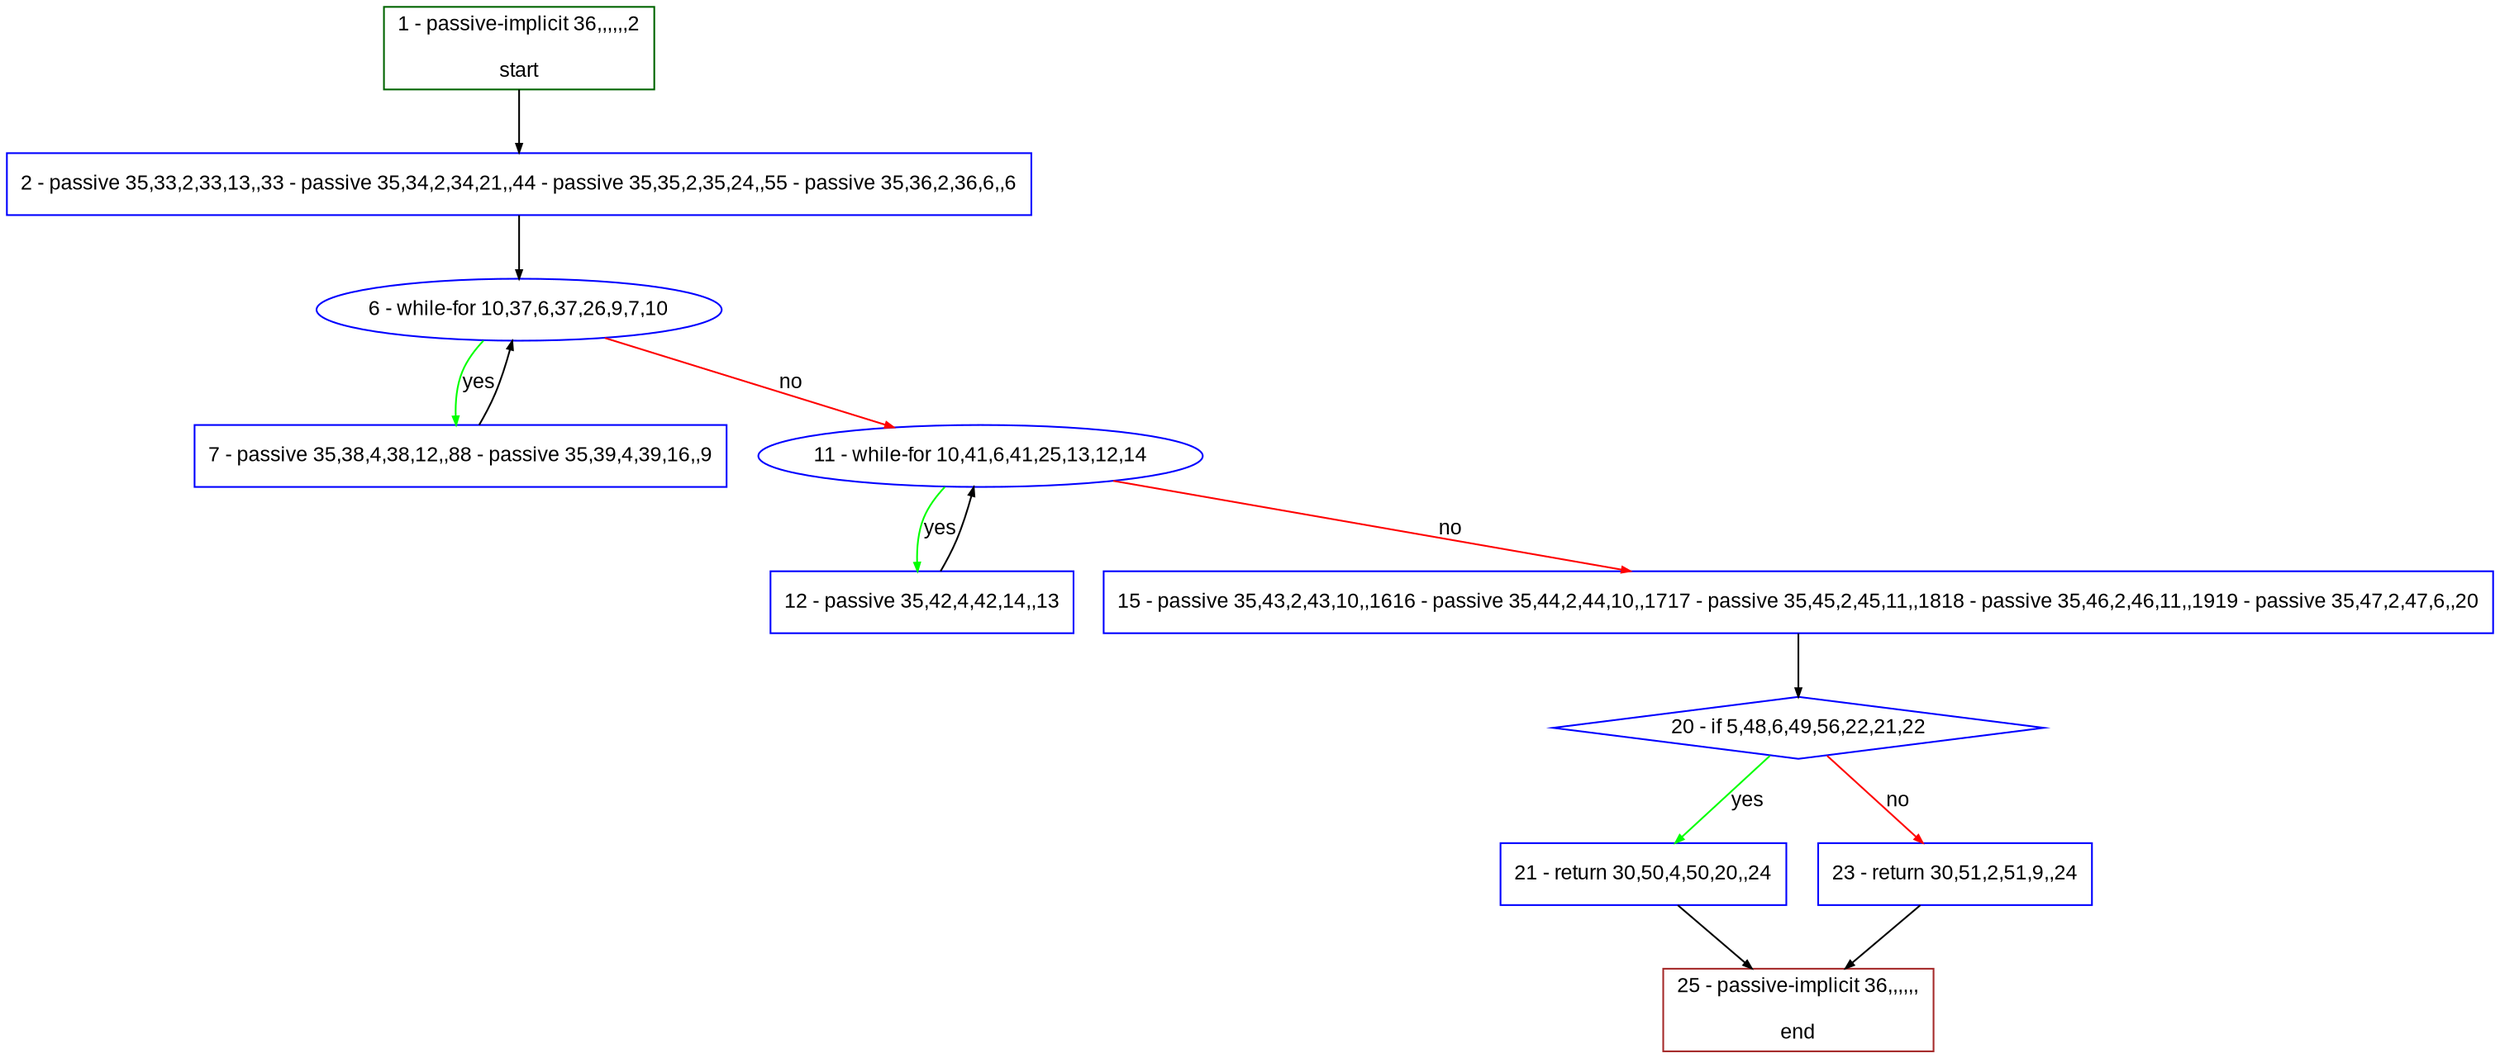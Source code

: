 digraph "" {
  graph [bgcolor="white", fillcolor="#FFFFCC", pack="true", packmode="clust", fontname="Arial", label="", fontsize="12", compound="true", style="rounded,filled"];
  node [node_initialized="no", fillcolor="white", fontname="Arial", label="", color="grey", fontsize="12", fixedsize="false", compound="true", shape="rectangle", style="filled"];
  edge [arrowtail="none", lhead="", fontcolor="black", fontname="Arial", label="", color="black", fontsize="12", arrowhead="normal", arrowsize="0.5", compound="true", ltail="", dir="forward"];
  __N1 [fillcolor="#ffffff", label="2 - passive 35,33,2,33,13,,33 - passive 35,34,2,34,21,,44 - passive 35,35,2,35,24,,55 - passive 35,36,2,36,6,,6", color="#0000ff", shape="box", style="filled"];
  __N2 [fillcolor="#ffffff", label="1 - passive-implicit 36,,,,,,2\n\nstart", color="#006400", shape="box", style="filled"];
  __N3 [fillcolor="#ffffff", label="6 - while-for 10,37,6,37,26,9,7,10", color="#0000ff", shape="oval", style="filled"];
  __N4 [fillcolor="#ffffff", label="7 - passive 35,38,4,38,12,,88 - passive 35,39,4,39,16,,9", color="#0000ff", shape="box", style="filled"];
  __N5 [fillcolor="#ffffff", label="11 - while-for 10,41,6,41,25,13,12,14", color="#0000ff", shape="oval", style="filled"];
  __N6 [fillcolor="#ffffff", label="12 - passive 35,42,4,42,14,,13", color="#0000ff", shape="box", style="filled"];
  __N7 [fillcolor="#ffffff", label="15 - passive 35,43,2,43,10,,1616 - passive 35,44,2,44,10,,1717 - passive 35,45,2,45,11,,1818 - passive 35,46,2,46,11,,1919 - passive 35,47,2,47,6,,20", color="#0000ff", shape="box", style="filled"];
  __N8 [fillcolor="#ffffff", label="20 - if 5,48,6,49,56,22,21,22", color="#0000ff", shape="diamond", style="filled"];
  __N9 [fillcolor="#ffffff", label="21 - return 30,50,4,50,20,,24", color="#0000ff", shape="box", style="filled"];
  __N10 [fillcolor="#ffffff", label="23 - return 30,51,2,51,9,,24", color="#0000ff", shape="box", style="filled"];
  __N11 [fillcolor="#ffffff", label="25 - passive-implicit 36,,,,,,\n\nend", color="#a52a2a", shape="box", style="filled"];
  __N2 -> __N1 [arrowtail="none", color="#000000", label="", arrowhead="normal", dir="forward"];
  __N1 -> __N3 [arrowtail="none", color="#000000", label="", arrowhead="normal", dir="forward"];
  __N3 -> __N4 [arrowtail="none", color="#00ff00", label="yes", arrowhead="normal", dir="forward"];
  __N4 -> __N3 [arrowtail="none", color="#000000", label="", arrowhead="normal", dir="forward"];
  __N3 -> __N5 [arrowtail="none", color="#ff0000", label="no", arrowhead="normal", dir="forward"];
  __N5 -> __N6 [arrowtail="none", color="#00ff00", label="yes", arrowhead="normal", dir="forward"];
  __N6 -> __N5 [arrowtail="none", color="#000000", label="", arrowhead="normal", dir="forward"];
  __N5 -> __N7 [arrowtail="none", color="#ff0000", label="no", arrowhead="normal", dir="forward"];
  __N7 -> __N8 [arrowtail="none", color="#000000", label="", arrowhead="normal", dir="forward"];
  __N8 -> __N9 [arrowtail="none", color="#00ff00", label="yes", arrowhead="normal", dir="forward"];
  __N8 -> __N10 [arrowtail="none", color="#ff0000", label="no", arrowhead="normal", dir="forward"];
  __N9 -> __N11 [arrowtail="none", color="#000000", label="", arrowhead="normal", dir="forward"];
  __N10 -> __N11 [arrowtail="none", color="#000000", label="", arrowhead="normal", dir="forward"];
}
